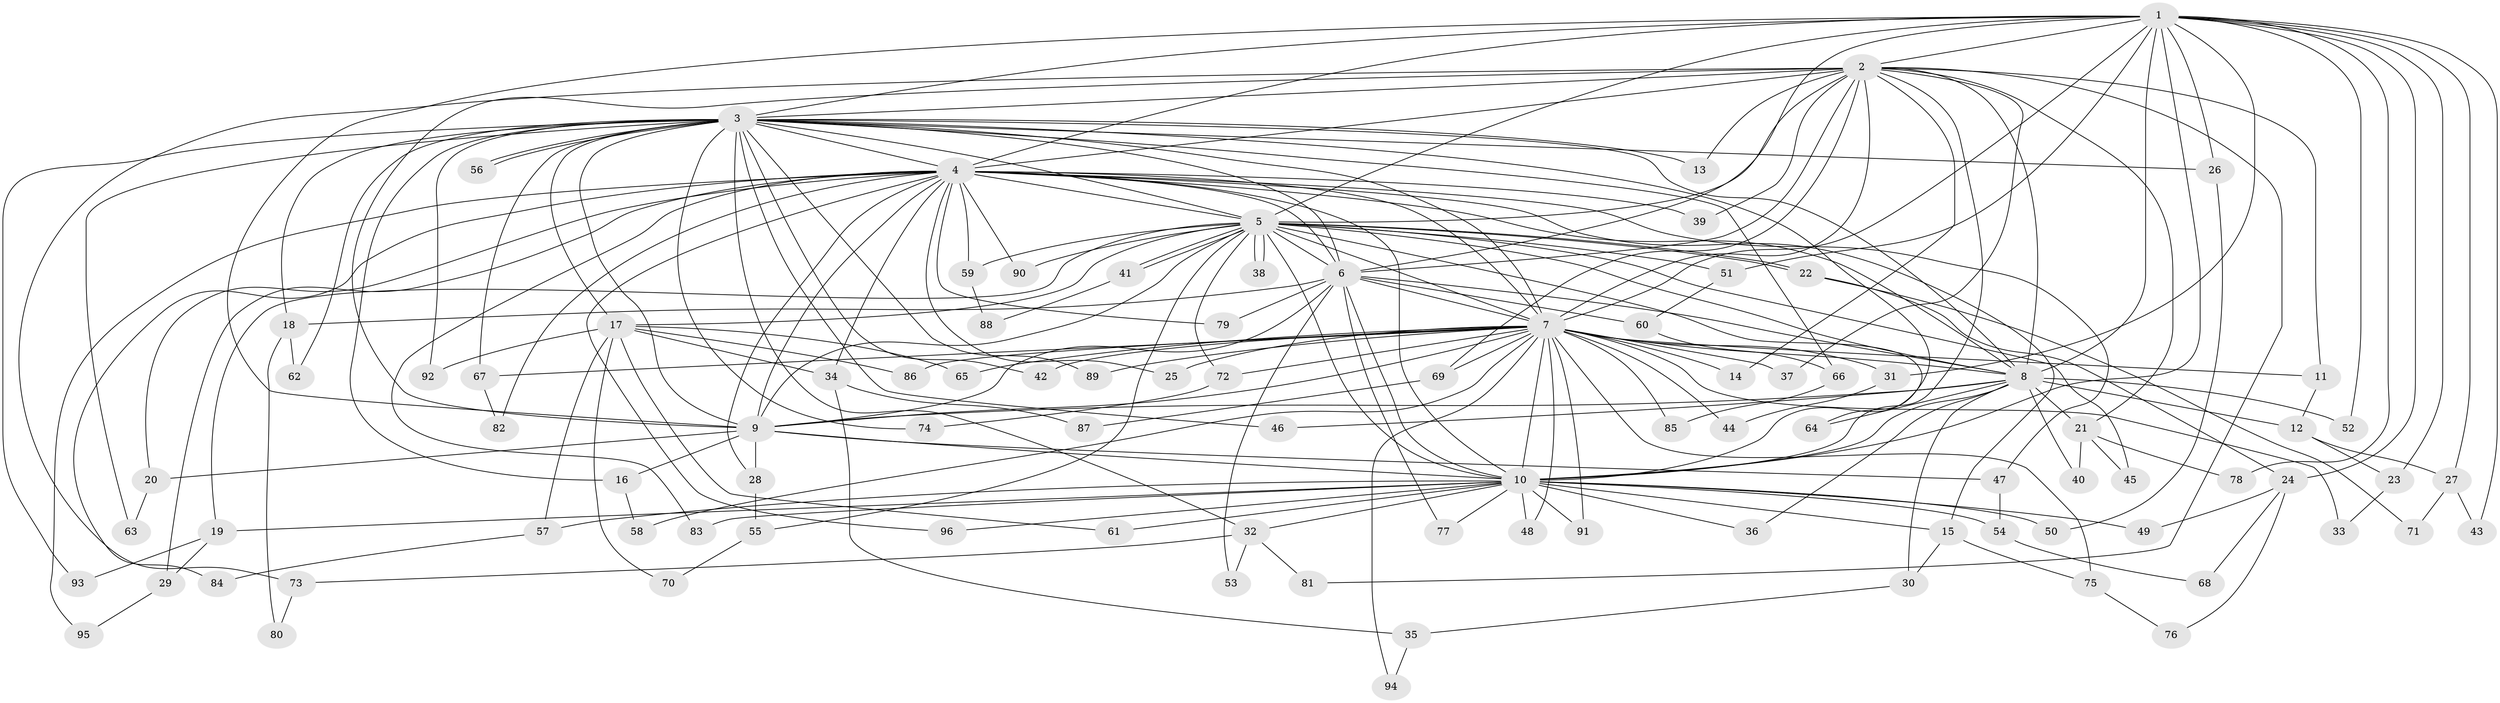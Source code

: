 // Generated by graph-tools (version 1.1) at 2025/35/03/09/25 02:35:14]
// undirected, 96 vertices, 217 edges
graph export_dot {
graph [start="1"]
  node [color=gray90,style=filled];
  1;
  2;
  3;
  4;
  5;
  6;
  7;
  8;
  9;
  10;
  11;
  12;
  13;
  14;
  15;
  16;
  17;
  18;
  19;
  20;
  21;
  22;
  23;
  24;
  25;
  26;
  27;
  28;
  29;
  30;
  31;
  32;
  33;
  34;
  35;
  36;
  37;
  38;
  39;
  40;
  41;
  42;
  43;
  44;
  45;
  46;
  47;
  48;
  49;
  50;
  51;
  52;
  53;
  54;
  55;
  56;
  57;
  58;
  59;
  60;
  61;
  62;
  63;
  64;
  65;
  66;
  67;
  68;
  69;
  70;
  71;
  72;
  73;
  74;
  75;
  76;
  77;
  78;
  79;
  80;
  81;
  82;
  83;
  84;
  85;
  86;
  87;
  88;
  89;
  90;
  91;
  92;
  93;
  94;
  95;
  96;
  1 -- 2;
  1 -- 3;
  1 -- 4;
  1 -- 5;
  1 -- 6;
  1 -- 7;
  1 -- 8;
  1 -- 9;
  1 -- 10;
  1 -- 23;
  1 -- 24;
  1 -- 26;
  1 -- 27;
  1 -- 31;
  1 -- 43;
  1 -- 51;
  1 -- 52;
  1 -- 78;
  2 -- 3;
  2 -- 4;
  2 -- 5;
  2 -- 6;
  2 -- 7;
  2 -- 8;
  2 -- 9;
  2 -- 10;
  2 -- 11;
  2 -- 13;
  2 -- 14;
  2 -- 21;
  2 -- 37;
  2 -- 39;
  2 -- 69;
  2 -- 73;
  2 -- 81;
  3 -- 4;
  3 -- 5;
  3 -- 6;
  3 -- 7;
  3 -- 8;
  3 -- 9;
  3 -- 10;
  3 -- 13;
  3 -- 16;
  3 -- 17;
  3 -- 18;
  3 -- 26;
  3 -- 32;
  3 -- 42;
  3 -- 46;
  3 -- 56;
  3 -- 56;
  3 -- 62;
  3 -- 63;
  3 -- 66;
  3 -- 67;
  3 -- 74;
  3 -- 89;
  3 -- 92;
  3 -- 93;
  4 -- 5;
  4 -- 6;
  4 -- 7;
  4 -- 8;
  4 -- 9;
  4 -- 10;
  4 -- 15;
  4 -- 20;
  4 -- 25;
  4 -- 28;
  4 -- 29;
  4 -- 34;
  4 -- 39;
  4 -- 47;
  4 -- 59;
  4 -- 79;
  4 -- 82;
  4 -- 83;
  4 -- 84;
  4 -- 90;
  4 -- 95;
  4 -- 96;
  5 -- 6;
  5 -- 7;
  5 -- 8;
  5 -- 9;
  5 -- 10;
  5 -- 17;
  5 -- 19;
  5 -- 22;
  5 -- 22;
  5 -- 38;
  5 -- 38;
  5 -- 41;
  5 -- 41;
  5 -- 45;
  5 -- 51;
  5 -- 55;
  5 -- 59;
  5 -- 64;
  5 -- 72;
  5 -- 90;
  6 -- 7;
  6 -- 8;
  6 -- 9;
  6 -- 10;
  6 -- 18;
  6 -- 53;
  6 -- 60;
  6 -- 77;
  6 -- 79;
  7 -- 8;
  7 -- 9;
  7 -- 10;
  7 -- 11;
  7 -- 14;
  7 -- 25;
  7 -- 31;
  7 -- 33;
  7 -- 37;
  7 -- 42;
  7 -- 44;
  7 -- 48;
  7 -- 58;
  7 -- 65;
  7 -- 67;
  7 -- 69;
  7 -- 72;
  7 -- 75;
  7 -- 85;
  7 -- 86;
  7 -- 89;
  7 -- 91;
  7 -- 94;
  8 -- 9;
  8 -- 10;
  8 -- 12;
  8 -- 21;
  8 -- 30;
  8 -- 36;
  8 -- 40;
  8 -- 46;
  8 -- 52;
  8 -- 64;
  9 -- 10;
  9 -- 16;
  9 -- 20;
  9 -- 28;
  9 -- 47;
  10 -- 15;
  10 -- 19;
  10 -- 32;
  10 -- 36;
  10 -- 48;
  10 -- 49;
  10 -- 50;
  10 -- 54;
  10 -- 57;
  10 -- 61;
  10 -- 77;
  10 -- 83;
  10 -- 91;
  10 -- 96;
  11 -- 12;
  12 -- 23;
  12 -- 27;
  15 -- 30;
  15 -- 75;
  16 -- 58;
  17 -- 34;
  17 -- 57;
  17 -- 61;
  17 -- 65;
  17 -- 70;
  17 -- 86;
  17 -- 92;
  18 -- 62;
  18 -- 80;
  19 -- 29;
  19 -- 93;
  20 -- 63;
  21 -- 40;
  21 -- 45;
  21 -- 78;
  22 -- 24;
  22 -- 71;
  23 -- 33;
  24 -- 49;
  24 -- 68;
  24 -- 76;
  26 -- 50;
  27 -- 43;
  27 -- 71;
  28 -- 55;
  29 -- 95;
  30 -- 35;
  31 -- 44;
  32 -- 53;
  32 -- 73;
  32 -- 81;
  34 -- 35;
  34 -- 87;
  35 -- 94;
  41 -- 88;
  47 -- 54;
  51 -- 60;
  54 -- 68;
  55 -- 70;
  57 -- 84;
  59 -- 88;
  60 -- 66;
  66 -- 85;
  67 -- 82;
  69 -- 87;
  72 -- 74;
  73 -- 80;
  75 -- 76;
}
